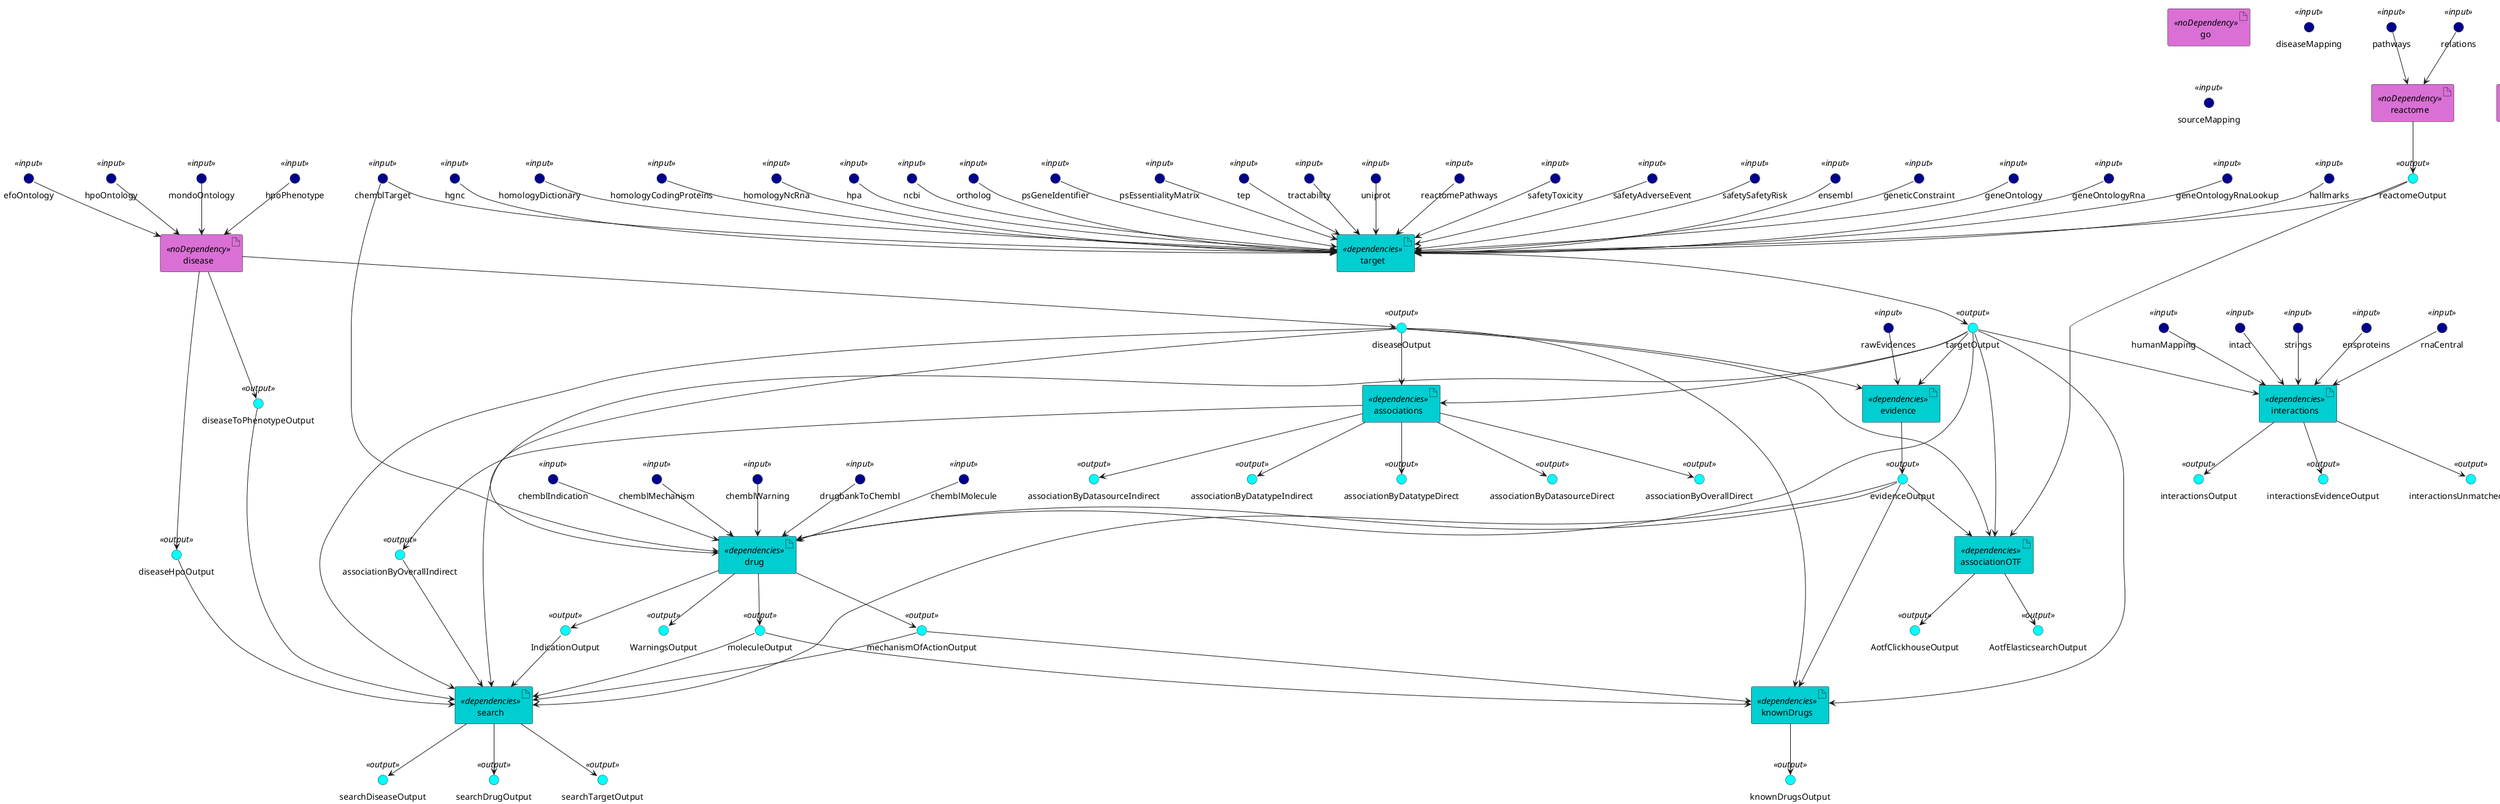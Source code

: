 @startuml
skinparam interface {
    backgroundColor<<input>> darkblue
    backgroundColor<<output>> cyan
}
skinparam artifact {
     backgroundColor<<noDependency>> orchid
     backgroundColor<<dependencies>> darkturquoise
 }
' steps
artifact associations <<dependencies>>
artifact associationOTF <<dependencies>>
artifact disease <<noDependency>>
artifact drug <<dependencies>>
artifact evidence <<dependencies>>
artifact expression <<noDependency>>
artifact go <<noDependency>>
artifact interactions <<dependencies>>
artifact knownDrugs <<dependencies>>
artifact reactome <<noDependency>>
artifact search <<dependencies>>
artifact target <<dependencies>>

'inputs
' association

  ' disease and source mapping static files
interface diseaseMapping <<input>>
interface sourceMapping <<input>>
' disease
interface efoOntology <<input>>
interface hpoOntology <<input>>
interface mondoOntology <<input>>
interface hpoPhenotype <<input>>
' drug
interface chemblMolecule <<input>>
interface chemblIndication <<input>>
interface chemblMechanism <<input>>
interface chemblTarget <<input>>
interface chemblWarning <<input>>
interface drugbankToChembl <<input>>

' evidences
interface rawEvidences <<input>>
' expression
interface expressionData <<input>>
' interactions
interface ensproteins <<input>>
interface rnaCentral <<input>>
interface humanMapping <<input>>
interface intact <<input>>
interface strings <<input>>
' known drugs

' reactome
interface pathways <<input>>
interface relations <<input>>
' target
interface ensembl <<input>>
interface geneticConstraint <<input>>
interface geneOntology <<input>>
interface geneOntologyRna <<input>>
interface geneOntologyRnaLookup <<input>>
interface hallmarks <<input>>
interface hgnc <<input>>
interface homologyDictionary <<input>>
interface homologyCodingProteins <<input>>
interface homologyNcRna <<input>>
interface hpa <<input>>
interface ncbi <<input>>
interface ortholog <<input>>
interface psGeneIdentifier <<input>>
interface psEssentialityMatrix <<input>>
interface tep <<input>>
interface tractability <<input>>
interface uniprot <<input>>
interface reactomePathways <<input>>

'safety
interface safetyToxicity <<input>>
interface safetyAdverseEvent <<input>>
interface safetySafetyRisk <<input>>

'outputs
  ' associations
interface associationByDatatypeDirect <<output>>
interface associationByDatasourceDirect <<output>>
interface associationByOverallDirect <<output>>
interface associationByDatasourceIndirect <<output>>
interface associationByDatatypeIndirect <<output>>
interface associationByOverallIndirect <<output>>
  ' aotf
interface AotfClickhouseOutput <<output>>
interface AotfElasticsearchOutput <<output>>
  ' disease
interface diseaseOutput <<output>>
interface diseaseHpoOutput <<output>>
interface diseaseToPhenotypeOutput <<output>>
  ' drug
interface moleculeOutput <<output>>
interface mechanismOfActionOutput <<output>>
interface IndicationOutput <<output>>
interface WarningsOutput <<output>>

  ' evidences
interface evidenceOutput <<output>>
  ' expression
interface expressionOutput <<output>>
  ' interactions
interface interactionsOutput <<output>>
interface interactionsEvidenceOutput <<output>>
interface interactionsUnmatchedOutput <<output>>
  ' known drugs
interface knownDrugsOutput <<output>>

  ' reactome
interface reactomeOutput <<output>>
  ' target
interface targetOutput <<output>>

  ' search
interface searchTargetOutput <<output>>
interface searchDiseaseOutput <<output>>
interface searchDrugOutput <<output>>



' relations
  ' assocations
targetOutput --> associations
diseaseOutput --> associations
associations --> associationByDatasourceDirect
associations --> associationByDatasourceIndirect
associations --> associationByDatatypeDirect
associations --> associationByDatatypeIndirect
associations --> associationByOverallDirect
associations --> associationByOverallIndirect

  ' AOTF
reactomeOutput --> associationOTF
evidenceOutput --> associationOTF
diseaseOutput --> associationOTF
targetOutput --> associationOTF
associationOTF --> AotfClickhouseOutput
associationOTF --> AotfElasticsearchOutput

  ' disease
efoOntology --> disease
hpoOntology --> disease
mondoOntology --> disease
hpoPhenotype --> disease
disease --> diseaseOutput
disease --> diseaseHpoOutput
disease --> diseaseToPhenotypeOutput

  ' drug
targetOutput --> drug
diseaseOutput --> drug
evidenceOutput --> drug
chemblMolecule --> drug
chemblIndication--> drug
chemblMechanism --> drug
chemblTarget --> drug
chemblWarning --> drug
drugbankToChembl --> drug
drug --> moleculeOutput
drug -->  mechanismOfActionOutput
drug --> IndicationOutput
drug --> WarningsOutput

  ' evidences
targetOutput --> evidence
diseaseOutput --> evidence
rawEvidences --> evidence
evidence --> evidenceOutput

  ' expression
expressionData --> expression
expression --> expressionOutput

  ' interactions
targetOutput --> interactions
rnaCentral --> interactions
humanMapping --> interactions
ensproteins --> interactions
intact --> interactions
strings --> interactions
interactions --> interactionsOutput
interactions --> interactionsEvidenceOutput
interactions --> interactionsUnmatchedOutput

  ' known drugs
evidenceOutput --> knownDrugs
diseaseOutput --> knownDrugs
targetOutput --> knownDrugs
moleculeOutput --> knownDrugs
mechanismOfActionOutput --> knownDrugs
knownDrugs --> knownDrugsOutput

  ' reactome
pathways --> reactome
relations --> reactome
reactome --> reactomeOutput

  ' search
evidenceOutput --> search
diseaseOutput --> search
diseaseToPhenotypeOutput --> search
diseaseHpoOutput --> search
targetOutput --> search
moleculeOutput --> search
mechanismOfActionOutput --> search
IndicationOutput --> search
associationByOverallIndirect --> search
search --> searchTargetOutput
search --> searchDiseaseOutput
search --> searchDrugOutput

' target
chemblTarget --> target
target --> targetOutput
ensembl --> target
geneticConstraint --> target
geneOntology --> target
geneOntologyRna  --> target
geneOntologyRnaLookup --> target
hallmarks --> target
hgnc --> target
homologyDictionary --> target
homologyCodingProteins --> target
homologyNcRna --> target
hpa --> target
ncbi --> target
ortholog --> target
psGeneIdentifier --> target
psEssentialityMatrix --> target
reactomeOutput --> target
reactomePathways --> target
safetyToxicity --> target
safetyAdverseEvent --> target
safetySafetyRisk --> target
tep --> target
tractability --> target
uniprot --> target

@enduml
